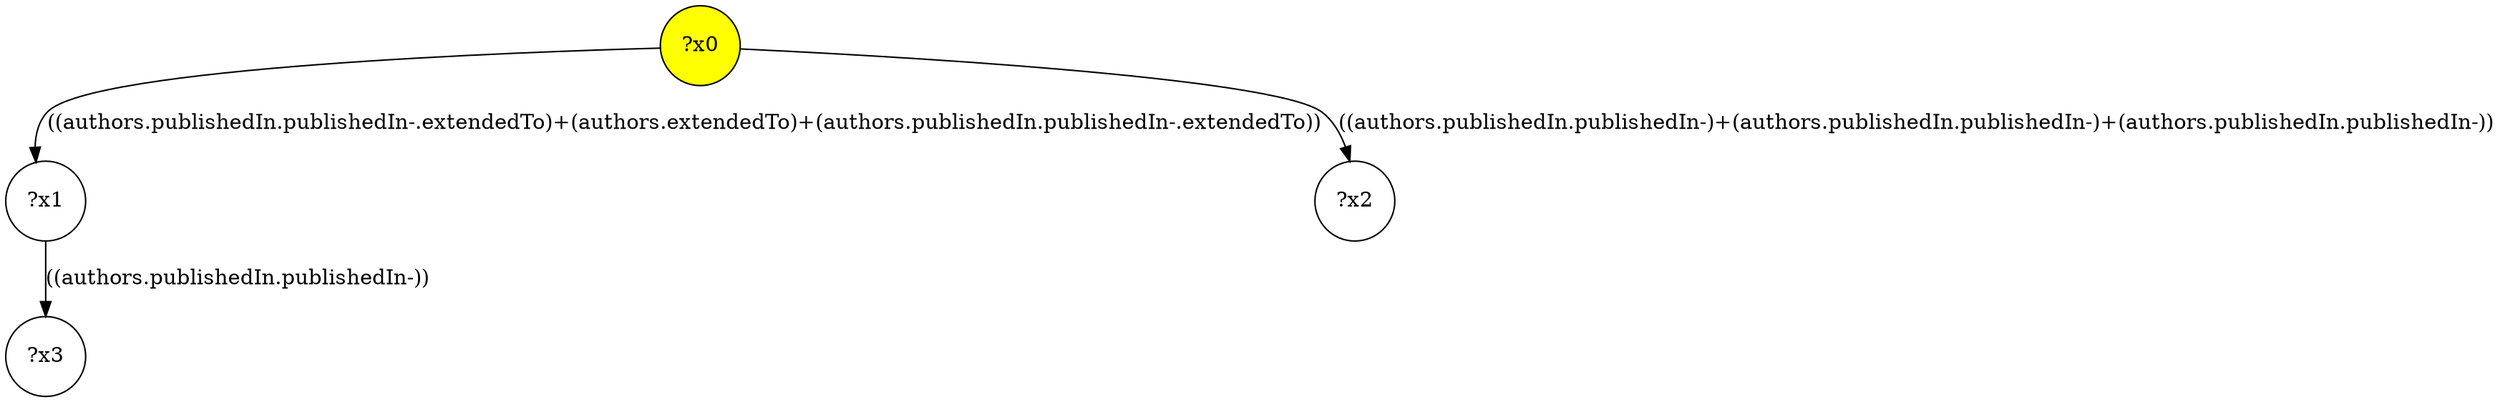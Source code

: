 digraph g {
	x0 [fillcolor="yellow", style="filled," shape=circle, label="?x0"];
	x1 [shape=circle, label="?x1"];
	x0 -> x1 [label="((authors.publishedIn.publishedIn-.extendedTo)+(authors.extendedTo)+(authors.publishedIn.publishedIn-.extendedTo))"];
	x2 [shape=circle, label="?x2"];
	x0 -> x2 [label="((authors.publishedIn.publishedIn-)+(authors.publishedIn.publishedIn-)+(authors.publishedIn.publishedIn-))"];
	x3 [shape=circle, label="?x3"];
	x1 -> x3 [label="((authors.publishedIn.publishedIn-))"];
}
